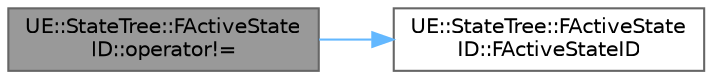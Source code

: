digraph "UE::StateTree::FActiveStateID::operator!="
{
 // INTERACTIVE_SVG=YES
 // LATEX_PDF_SIZE
  bgcolor="transparent";
  edge [fontname=Helvetica,fontsize=10,labelfontname=Helvetica,labelfontsize=10];
  node [fontname=Helvetica,fontsize=10,shape=box,height=0.2,width=0.4];
  rankdir="LR";
  Node1 [id="Node000001",label="UE::StateTree::FActiveState\lID::operator!=",height=0.2,width=0.4,color="gray40", fillcolor="grey60", style="filled", fontcolor="black",tooltip=" "];
  Node1 -> Node2 [id="edge1_Node000001_Node000002",color="steelblue1",style="solid",tooltip=" "];
  Node2 [id="Node000002",label="UE::StateTree::FActiveState\lID::FActiveStateID",height=0.2,width=0.4,color="grey40", fillcolor="white", style="filled",URL="$dd/db9/structUE_1_1StateTree_1_1FActiveStateID.html#a0bf3e8b4ad7642fcdf253e352a042a6a",tooltip=" "];
}
